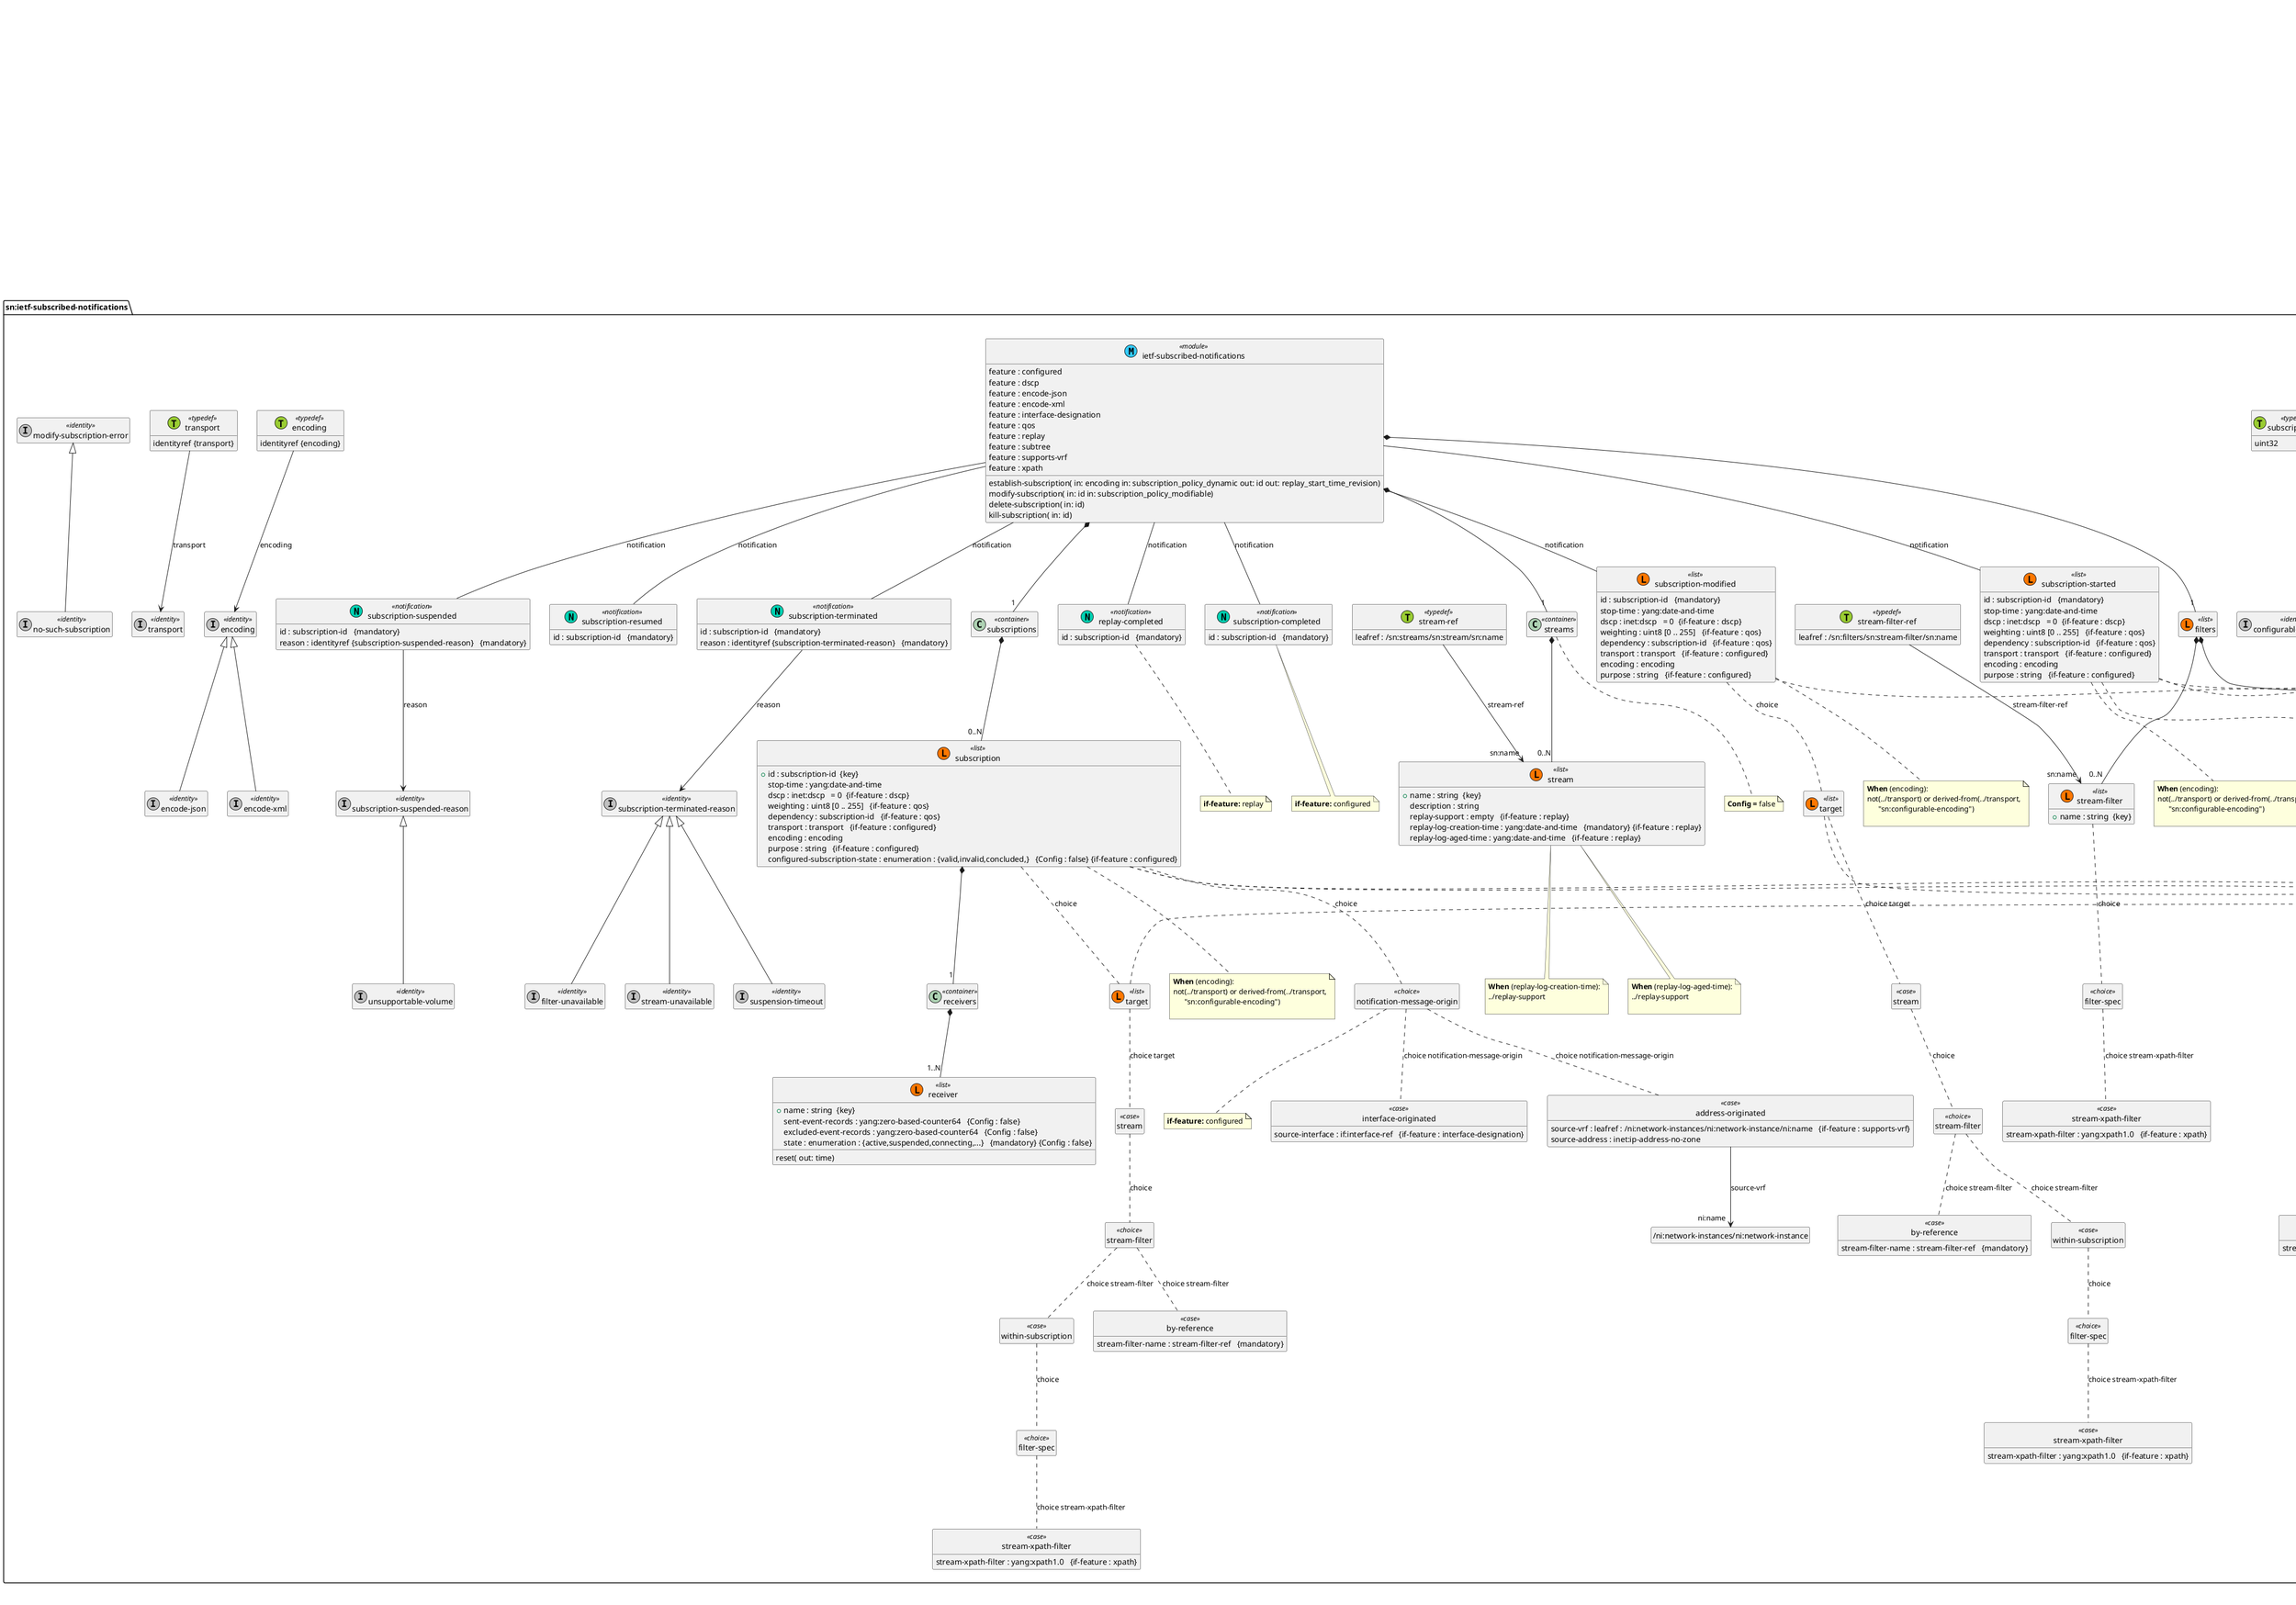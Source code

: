 'Download plantuml from http://plantuml.sourceforge.net/ 
'Generate png with java -jar plantuml.jar <file> 
'Output in img/<module>.png 
'If Java spits out memory error increase heap size with java -Xmx1024m  -jar plantuml.jar <file> 
@startuml img/%filename() generated with PlantUML Release %version().png 
hide empty fields 
hide empty methods 
hide <<case>> circle
hide <<augment>> circle
hide <<choice>> circle
hide <<leafref>> stereotype
hide <<leafref>> circle
page 1x1 
Title %filename() generated with PlantUML Release %version() 

package "inet:ietf-inet-types" as inet_ietf_inet_types { 
} 

package "if:ietf-interfaces" as if_ietf_interfaces { 
} 

package "nacm:ietf-netconf-acm" as nacm_ietf_netconf_acm { 
} 

package "ni:ietf-network-instance" as ni_ietf_network_instance { 
} 

package "rc:ietf-restconf" as rc_ietf_restconf { 
} 

package "yang:ietf-yang-types" as yang_ietf_yang_types { 
} 

package "sn:ietf-subscribed-notifications" as sn_ietf_subscribed_notifications { 
} 
note top of sn_ietf_subscribed_notifications : <b>Namespace: </b> urn:ietf:params:xml:ns:yang:ietf-subscribed-notifications \n<b>Prefix: </b> sn \n<b>Organization : </b>\nIETF NETCONF (Network Configuration) Working Group \n<b>Contact : </b>\nWG Web:  <https:/datatracker.ietf.org/wg/netconf/> \nWG List: <mailto:netconf@ietf.org> \n \nAuthor:  Alexander Clemm \n         <mailto:ludwig@clemm.org> \n \nAuthor:  Eric Voit \n         <mailto:evoit@cisco.com> \n \nAuthor:  Alberto Gonzalez Prieto \n         <mailto:alberto.gonzalez@microsoft.com> \n \nAuthor:  Einar Nilsen-Nygaard \n         <mailto:einarnn@cisco.com> \n \nAuthor:  Ambika Prasad Tripathy \n         <mailto:ambtripa@cisco.com> \n<b>Revision : </b> 2019-09-09 \n

package "sn:ietf-subscribed-notifications" as sn_ietf_subscribed_notifications { 
class "ietf-subscribed-notifications" as ietf_subscribed_notifications << (M, #33CCFF) module>> 
ietf_subscribed_notifications : feature : configured 
ietf_subscribed_notifications : feature : dscp 
ietf_subscribed_notifications : feature : encode-json 
ietf_subscribed_notifications : feature : encode-xml 
ietf_subscribed_notifications : feature : interface-designation 
ietf_subscribed_notifications : feature : qos 
ietf_subscribed_notifications : feature : replay 
ietf_subscribed_notifications : feature : subtree 
ietf_subscribed_notifications : feature : supports-vrf 
ietf_subscribed_notifications : feature : xpath 
class "encoding" as sn_encoding_typedef << (T, YellowGreen) typedef>>
sn_encoding_typedef : identityref {encoding}
class "stream-filter-ref" as sn_stream_filter_ref_typedef << (T, YellowGreen) typedef>>
sn_stream_filter_ref_typedef : leafref : /sn:filters/sn:stream-filter/sn:name
class "stream-ref" as sn_stream_ref_typedef << (T, YellowGreen) typedef>>
sn_stream_ref_typedef : leafref : /sn:streams/sn:stream/sn:name
class "subscription-id" as sn_subscription_id_typedef << (T, YellowGreen) typedef>>
sn_subscription_id_typedef : uint32
class "transport" as sn_transport_typedef << (T, YellowGreen) typedef>>
sn_transport_typedef : identityref {transport}
ietf_subscribed_notifications : establish-subscription( in: encoding in: subscription_policy_dynamic out: id out: replay_start_time_revision)
ietf_subscribed_notifications : modify-subscription( in: id in: subscription_policy_modifiable)
ietf_subscribed_notifications : delete-subscription( in: id)
ietf_subscribed_notifications : kill-subscription( in: id)
class "replay-completed" as ietf_subscribed_notifications_I_replay_completed << (N,#00D1B2) notification>> 
ietf_subscribed_notifications -- ietf_subscribed_notifications_I_replay_completed : notification 
note bottom of ietf_subscribed_notifications_I_replay_completed
<b>if-feature: </b>replay
end note 
ietf_subscribed_notifications_I_replay_completed : id : subscription-id   {mandatory}
class "subscription-completed" as ietf_subscribed_notifications_I_subscription_completed << (N,#00D1B2) notification>> 
ietf_subscribed_notifications -- ietf_subscribed_notifications_I_subscription_completed : notification 
note bottom of ietf_subscribed_notifications_I_subscription_completed
<b>if-feature: </b>configured
end note 
ietf_subscribed_notifications_I_subscription_completed : id : subscription-id   {mandatory}
class "subscription-modified" as ietf_subscribed_notifications_I_subscription_modified << (N,#00D1B2) notification>> 
ietf_subscribed_notifications -- ietf_subscribed_notifications_I_subscription_modified : notification 
ietf_subscribed_notifications_I_subscription_modified : id : subscription-id   {mandatory}
class "target" as ietf_subscribed_notifications_I_subscription_modified_I_target <<choice>> 
ietf_subscribed_notifications_I_subscription_modified .. ietf_subscribed_notifications_I_subscription_modified_I_target : choice 
class "stream" as ietf_subscribed_notifications_I_subscription_modified_I_target_I_stream_case <<case>>
ietf_subscribed_notifications_I_subscription_modified_I_target .. ietf_subscribed_notifications_I_subscription_modified_I_target_I_stream_case  : choice target
class "stream-filter" as ietf_subscribed_notifications_I_subscription_modified_I_target_I_stream_I_stream_filter <<choice>> 
ietf_subscribed_notifications_I_subscription_modified_I_target_I_stream_case .. ietf_subscribed_notifications_I_subscription_modified_I_target_I_stream_I_stream_filter : choice 
class "by-reference" as ietf_subscribed_notifications_I_subscription_modified_I_target_I_stream_I_stream_filter_I_by_reference_case <<case>>
ietf_subscribed_notifications_I_subscription_modified_I_target_I_stream_I_stream_filter .. ietf_subscribed_notifications_I_subscription_modified_I_target_I_stream_I_stream_filter_I_by_reference_case  : choice stream-filter
ietf_subscribed_notifications_I_subscription_modified_I_target_I_stream_I_stream_filter_I_by_reference_case : stream-filter-name : stream-filter-ref   {mandatory}
class "within-subscription" as ietf_subscribed_notifications_I_subscription_modified_I_target_I_stream_I_stream_filter_I_within_subscription_case <<case>>
ietf_subscribed_notifications_I_subscription_modified_I_target_I_stream_I_stream_filter .. ietf_subscribed_notifications_I_subscription_modified_I_target_I_stream_I_stream_filter_I_within_subscription_case  : choice stream-filter
class "filter-spec" as ietf_subscribed_notifications_I_subscription_modified_I_target_I_stream_I_stream_filter_I_within_subscription_I_filter_spec <<choice>> 
ietf_subscribed_notifications_I_subscription_modified_I_target_I_stream_I_stream_filter_I_within_subscription_case .. ietf_subscribed_notifications_I_subscription_modified_I_target_I_stream_I_stream_filter_I_within_subscription_I_filter_spec : choice 
class "stream-xpath-filter" as ietf_subscribed_notifications_I_subscription_modified_I_target_I_stream_I_stream_filter_I_within_subscription_I_filter_spec_I_stream_xpath_filter_case <<case>> 
ietf_subscribed_notifications_I_subscription_modified_I_target_I_stream_I_stream_filter_I_within_subscription_I_filter_spec .. ietf_subscribed_notifications_I_subscription_modified_I_target_I_stream_I_stream_filter_I_within_subscription_I_filter_spec_I_stream_xpath_filter_case : choice stream-xpath-filter
ietf_subscribed_notifications_I_subscription_modified_I_target_I_stream_I_stream_filter_I_within_subscription_I_filter_spec_I_stream_xpath_filter_case : stream-xpath-filter : yang:xpath1.0   {if-feature : xpath}
ietf_subscribed_notifications_I_subscription_modified : stop-time : yang:date-and-time  
ietf_subscribed_notifications_I_subscription_modified : dscp : inet:dscp   = 0  {if-feature : dscp}
ietf_subscribed_notifications_I_subscription_modified : weighting : uint8 [0 .. 255]   {if-feature : qos}
ietf_subscribed_notifications_I_subscription_modified : dependency : subscription-id   {if-feature : qos}
ietf_subscribed_notifications_I_subscription_modified : transport : transport   {if-feature : configured}
ietf_subscribed_notifications_I_subscription_modified : encoding : encoding  
note bottom of ietf_subscribed_notifications_I_subscription_modified
<b>When</b> (encoding):
not(../transport) or derived-from(../transport,
      "sn:configurable-encoding")

end note 
ietf_subscribed_notifications_I_subscription_modified : purpose : string   {if-feature : configured}
class "subscription-resumed" as ietf_subscribed_notifications_I_subscription_resumed << (N,#00D1B2) notification>> 
ietf_subscribed_notifications -- ietf_subscribed_notifications_I_subscription_resumed : notification 
ietf_subscribed_notifications_I_subscription_resumed : id : subscription-id   {mandatory}
class "subscription-started" as ietf_subscribed_notifications_I_subscription_started << (N,#00D1B2) notification>> 
ietf_subscribed_notifications -- ietf_subscribed_notifications_I_subscription_started : notification 
note bottom of ietf_subscribed_notifications_I_subscription_started
<b>if-feature: </b>configured
end note 
ietf_subscribed_notifications_I_subscription_started : id : subscription-id   {mandatory}
class "target" as ietf_subscribed_notifications_I_subscription_started_I_target <<choice>> 
ietf_subscribed_notifications_I_subscription_started .. ietf_subscribed_notifications_I_subscription_started_I_target : choice 
class "stream" as ietf_subscribed_notifications_I_subscription_started_I_target_I_stream_case <<case>>
ietf_subscribed_notifications_I_subscription_started_I_target .. ietf_subscribed_notifications_I_subscription_started_I_target_I_stream_case  : choice target
class "stream-filter" as ietf_subscribed_notifications_I_subscription_started_I_target_I_stream_I_stream_filter <<choice>> 
ietf_subscribed_notifications_I_subscription_started_I_target_I_stream_case .. ietf_subscribed_notifications_I_subscription_started_I_target_I_stream_I_stream_filter : choice 
class "by-reference" as ietf_subscribed_notifications_I_subscription_started_I_target_I_stream_I_stream_filter_I_by_reference_case <<case>>
ietf_subscribed_notifications_I_subscription_started_I_target_I_stream_I_stream_filter .. ietf_subscribed_notifications_I_subscription_started_I_target_I_stream_I_stream_filter_I_by_reference_case  : choice stream-filter
ietf_subscribed_notifications_I_subscription_started_I_target_I_stream_I_stream_filter_I_by_reference_case : stream-filter-name : stream-filter-ref   {mandatory}
class "within-subscription" as ietf_subscribed_notifications_I_subscription_started_I_target_I_stream_I_stream_filter_I_within_subscription_case <<case>>
ietf_subscribed_notifications_I_subscription_started_I_target_I_stream_I_stream_filter .. ietf_subscribed_notifications_I_subscription_started_I_target_I_stream_I_stream_filter_I_within_subscription_case  : choice stream-filter
class "filter-spec" as ietf_subscribed_notifications_I_subscription_started_I_target_I_stream_I_stream_filter_I_within_subscription_I_filter_spec <<choice>> 
ietf_subscribed_notifications_I_subscription_started_I_target_I_stream_I_stream_filter_I_within_subscription_case .. ietf_subscribed_notifications_I_subscription_started_I_target_I_stream_I_stream_filter_I_within_subscription_I_filter_spec : choice 
class "stream-xpath-filter" as ietf_subscribed_notifications_I_subscription_started_I_target_I_stream_I_stream_filter_I_within_subscription_I_filter_spec_I_stream_xpath_filter_case <<case>> 
ietf_subscribed_notifications_I_subscription_started_I_target_I_stream_I_stream_filter_I_within_subscription_I_filter_spec .. ietf_subscribed_notifications_I_subscription_started_I_target_I_stream_I_stream_filter_I_within_subscription_I_filter_spec_I_stream_xpath_filter_case : choice stream-xpath-filter
ietf_subscribed_notifications_I_subscription_started_I_target_I_stream_I_stream_filter_I_within_subscription_I_filter_spec_I_stream_xpath_filter_case : stream-xpath-filter : yang:xpath1.0   {if-feature : xpath}
ietf_subscribed_notifications_I_subscription_started : stop-time : yang:date-and-time  
ietf_subscribed_notifications_I_subscription_started : dscp : inet:dscp   = 0  {if-feature : dscp}
ietf_subscribed_notifications_I_subscription_started : weighting : uint8 [0 .. 255]   {if-feature : qos}
ietf_subscribed_notifications_I_subscription_started : dependency : subscription-id   {if-feature : qos}
ietf_subscribed_notifications_I_subscription_started : transport : transport   {if-feature : configured}
ietf_subscribed_notifications_I_subscription_started : encoding : encoding  
note bottom of ietf_subscribed_notifications_I_subscription_started
<b>When</b> (encoding):
not(../transport) or derived-from(../transport,
      "sn:configurable-encoding")

end note 
ietf_subscribed_notifications_I_subscription_started : purpose : string   {if-feature : configured}
class "subscription-suspended" as ietf_subscribed_notifications_I_subscription_suspended << (N,#00D1B2) notification>> 
ietf_subscribed_notifications -- ietf_subscribed_notifications_I_subscription_suspended : notification 
ietf_subscribed_notifications_I_subscription_suspended : id : subscription-id   {mandatory}
ietf_subscribed_notifications_I_subscription_suspended : reason : identityref {subscription-suspended-reason}   {mandatory}
class "subscription-terminated" as ietf_subscribed_notifications_I_subscription_terminated << (N,#00D1B2) notification>> 
ietf_subscribed_notifications -- ietf_subscribed_notifications_I_subscription_terminated : notification 
ietf_subscribed_notifications_I_subscription_terminated : id : subscription-id   {mandatory}
ietf_subscribed_notifications_I_subscription_terminated : reason : identityref {subscription-terminated-reason}   {mandatory}
class "streams" as  ietf_subscribed_notifications_I_streams <<container>> 
ietf_subscribed_notifications *-- "1" ietf_subscribed_notifications_I_streams 
note bottom of ietf_subscribed_notifications_I_streams
<b>Config = </b>false
end note 
class "stream" as ietf_subscribed_notifications_I_streams_I_stream << (L, #FF7700) list>> 
ietf_subscribed_notifications_I_streams *-- "0..N" ietf_subscribed_notifications_I_streams_I_stream 
ietf_subscribed_notifications_I_streams_I_stream : +name : string  {key} 
ietf_subscribed_notifications_I_streams_I_stream : description : string  
ietf_subscribed_notifications_I_streams_I_stream : replay-support : empty   {if-feature : replay}
ietf_subscribed_notifications_I_streams_I_stream : replay-log-creation-time : yang:date-and-time   {mandatory} {if-feature : replay}
note bottom of ietf_subscribed_notifications_I_streams_I_stream
<b>When</b> (replay-log-creation-time):
../replay-support

end note 
ietf_subscribed_notifications_I_streams_I_stream : replay-log-aged-time : yang:date-and-time   {if-feature : replay}
note bottom of ietf_subscribed_notifications_I_streams_I_stream
<b>When</b> (replay-log-aged-time):
../replay-support

end note 
class "filters" as  ietf_subscribed_notifications_I_filters <<container>> 
ietf_subscribed_notifications *-- "1" ietf_subscribed_notifications_I_filters 
class "stream-filter" as ietf_subscribed_notifications_I_filters_I_stream_filter << (L, #FF7700) list>> 
ietf_subscribed_notifications_I_filters *-- "0..N" ietf_subscribed_notifications_I_filters_I_stream_filter 
ietf_subscribed_notifications_I_filters_I_stream_filter : +name : string  {key} 
class "filter-spec" as ietf_subscribed_notifications_I_filters_I_stream_filter_I_filter_spec <<choice>> 
ietf_subscribed_notifications_I_filters_I_stream_filter .. ietf_subscribed_notifications_I_filters_I_stream_filter_I_filter_spec : choice 
class "stream-xpath-filter" as ietf_subscribed_notifications_I_filters_I_stream_filter_I_filter_spec_I_stream_xpath_filter_case <<case>> 
ietf_subscribed_notifications_I_filters_I_stream_filter_I_filter_spec .. ietf_subscribed_notifications_I_filters_I_stream_filter_I_filter_spec_I_stream_xpath_filter_case : choice stream-xpath-filter
ietf_subscribed_notifications_I_filters_I_stream_filter_I_filter_spec_I_stream_xpath_filter_case : stream-xpath-filter : yang:xpath1.0   {if-feature : xpath}
class "subscriptions" as  ietf_subscribed_notifications_I_subscriptions <<container>> 
ietf_subscribed_notifications *-- "1" ietf_subscribed_notifications_I_subscriptions 
class "subscription" as ietf_subscribed_notifications_I_subscriptions_I_subscription << (L, #FF7700) list>> 
ietf_subscribed_notifications_I_subscriptions *-- "0..N" ietf_subscribed_notifications_I_subscriptions_I_subscription 
ietf_subscribed_notifications_I_subscriptions_I_subscription : +id : subscription-id  {key} 
class "target" as ietf_subscribed_notifications_I_subscriptions_I_subscription_I_target <<choice>> 
ietf_subscribed_notifications_I_subscriptions_I_subscription .. ietf_subscribed_notifications_I_subscriptions_I_subscription_I_target : choice 
class "stream" as ietf_subscribed_notifications_I_subscriptions_I_subscription_I_target_I_stream_case <<case>>
ietf_subscribed_notifications_I_subscriptions_I_subscription_I_target .. ietf_subscribed_notifications_I_subscriptions_I_subscription_I_target_I_stream_case  : choice target
class "stream-filter" as ietf_subscribed_notifications_I_subscriptions_I_subscription_I_target_I_stream_I_stream_filter <<choice>> 
ietf_subscribed_notifications_I_subscriptions_I_subscription_I_target_I_stream_case .. ietf_subscribed_notifications_I_subscriptions_I_subscription_I_target_I_stream_I_stream_filter : choice 
class "by-reference" as ietf_subscribed_notifications_I_subscriptions_I_subscription_I_target_I_stream_I_stream_filter_I_by_reference_case <<case>>
ietf_subscribed_notifications_I_subscriptions_I_subscription_I_target_I_stream_I_stream_filter .. ietf_subscribed_notifications_I_subscriptions_I_subscription_I_target_I_stream_I_stream_filter_I_by_reference_case  : choice stream-filter
ietf_subscribed_notifications_I_subscriptions_I_subscription_I_target_I_stream_I_stream_filter_I_by_reference_case : stream-filter-name : stream-filter-ref   {mandatory}
class "within-subscription" as ietf_subscribed_notifications_I_subscriptions_I_subscription_I_target_I_stream_I_stream_filter_I_within_subscription_case <<case>>
ietf_subscribed_notifications_I_subscriptions_I_subscription_I_target_I_stream_I_stream_filter .. ietf_subscribed_notifications_I_subscriptions_I_subscription_I_target_I_stream_I_stream_filter_I_within_subscription_case  : choice stream-filter
class "filter-spec" as ietf_subscribed_notifications_I_subscriptions_I_subscription_I_target_I_stream_I_stream_filter_I_within_subscription_I_filter_spec <<choice>> 
ietf_subscribed_notifications_I_subscriptions_I_subscription_I_target_I_stream_I_stream_filter_I_within_subscription_case .. ietf_subscribed_notifications_I_subscriptions_I_subscription_I_target_I_stream_I_stream_filter_I_within_subscription_I_filter_spec : choice 
class "stream-xpath-filter" as ietf_subscribed_notifications_I_subscriptions_I_subscription_I_target_I_stream_I_stream_filter_I_within_subscription_I_filter_spec_I_stream_xpath_filter_case <<case>> 
ietf_subscribed_notifications_I_subscriptions_I_subscription_I_target_I_stream_I_stream_filter_I_within_subscription_I_filter_spec .. ietf_subscribed_notifications_I_subscriptions_I_subscription_I_target_I_stream_I_stream_filter_I_within_subscription_I_filter_spec_I_stream_xpath_filter_case : choice stream-xpath-filter
ietf_subscribed_notifications_I_subscriptions_I_subscription_I_target_I_stream_I_stream_filter_I_within_subscription_I_filter_spec_I_stream_xpath_filter_case : stream-xpath-filter : yang:xpath1.0   {if-feature : xpath}
ietf_subscribed_notifications_I_subscriptions_I_subscription : stop-time : yang:date-and-time  
ietf_subscribed_notifications_I_subscriptions_I_subscription : dscp : inet:dscp   = 0  {if-feature : dscp}
ietf_subscribed_notifications_I_subscriptions_I_subscription : weighting : uint8 [0 .. 255]   {if-feature : qos}
ietf_subscribed_notifications_I_subscriptions_I_subscription : dependency : subscription-id   {if-feature : qos}
ietf_subscribed_notifications_I_subscriptions_I_subscription : transport : transport   {if-feature : configured}
ietf_subscribed_notifications_I_subscriptions_I_subscription : encoding : encoding  
note bottom of ietf_subscribed_notifications_I_subscriptions_I_subscription
<b>When</b> (encoding):
not(../transport) or derived-from(../transport,
      "sn:configurable-encoding")

end note 
ietf_subscribed_notifications_I_subscriptions_I_subscription : purpose : string   {if-feature : configured}
class "notification-message-origin" as ietf_subscribed_notifications_I_subscriptions_I_subscription_I_notification_message_origin <<choice>> 
ietf_subscribed_notifications_I_subscriptions_I_subscription .. ietf_subscribed_notifications_I_subscriptions_I_subscription_I_notification_message_origin : choice 
note bottom of ietf_subscribed_notifications_I_subscriptions_I_subscription_I_notification_message_origin
<b>if-feature: </b>configured
end note 
class "interface-originated" as ietf_subscribed_notifications_I_subscriptions_I_subscription_I_notification_message_origin_I_interface_originated_case <<case>>
ietf_subscribed_notifications_I_subscriptions_I_subscription_I_notification_message_origin .. ietf_subscribed_notifications_I_subscriptions_I_subscription_I_notification_message_origin_I_interface_originated_case  : choice notification-message-origin
ietf_subscribed_notifications_I_subscriptions_I_subscription_I_notification_message_origin_I_interface_originated_case : source-interface : if:interface-ref   {if-feature : interface-designation}
class "address-originated" as ietf_subscribed_notifications_I_subscriptions_I_subscription_I_notification_message_origin_I_address_originated_case <<case>>
ietf_subscribed_notifications_I_subscriptions_I_subscription_I_notification_message_origin .. ietf_subscribed_notifications_I_subscriptions_I_subscription_I_notification_message_origin_I_address_originated_case  : choice notification-message-origin
ietf_subscribed_notifications_I_subscriptions_I_subscription_I_notification_message_origin_I_address_originated_case : source-vrf : leafref : /ni:network-instances/ni:network-instance/ni:name   {if-feature : supports-vrf}
ietf_subscribed_notifications_I_subscriptions_I_subscription_I_notification_message_origin_I_address_originated_case : source-address : inet:ip-address-no-zone  
ietf_subscribed_notifications_I_subscriptions_I_subscription : configured-subscription-state : enumeration : {valid,invalid,concluded,}   {Config : false} {if-feature : configured}
class "receivers" as  ietf_subscribed_notifications_I_subscriptions_I_subscription_I_receivers <<container>> 
ietf_subscribed_notifications_I_subscriptions_I_subscription *-- "1" ietf_subscribed_notifications_I_subscriptions_I_subscription_I_receivers 
class "receiver" as ietf_subscribed_notifications_I_subscriptions_I_subscription_I_receivers_I_receiver << (L, #FF7700) list>> 
ietf_subscribed_notifications_I_subscriptions_I_subscription_I_receivers *-- "1..N" ietf_subscribed_notifications_I_subscriptions_I_subscription_I_receivers_I_receiver 
ietf_subscribed_notifications_I_subscriptions_I_subscription_I_receivers_I_receiver : +name : string  {key} 
ietf_subscribed_notifications_I_subscriptions_I_subscription_I_receivers_I_receiver : sent-event-records : yang:zero-based-counter64   {Config : false}
ietf_subscribed_notifications_I_subscriptions_I_subscription_I_receivers_I_receiver : excluded-event-records : yang:zero-based-counter64   {Config : false}
ietf_subscribed_notifications_I_subscriptions_I_subscription_I_receivers_I_receiver : state : enumeration : {active,suspended,connecting,...}   {mandatory} {Config : false}
ietf_subscribed_notifications_I_subscriptions_I_subscription_I_receivers_I_receiver : reset( out: time)
class "delete-subscription-error" as sn_delete_subscription_error_identity << (I,Silver) identity>> 
class "establish-subscription-error" as sn_establish_subscription_error_identity << (I,Silver) identity>> 
class "modify-subscription-error" as sn_modify_subscription_error_identity << (I,Silver) identity>> 
class "subscription-suspended-reason" as sn_subscription_suspended_reason_identity << (I,Silver) identity>> 
class "subscription-terminated-reason" as sn_subscription_terminated_reason_identity << (I,Silver) identity>> 
class "dscp-unavailable" as sn_dscp_unavailable_identity << (I,Silver) identity>> 
sn_establish_subscription_error_identity <|-- sn_dscp_unavailable_identity 
class "encoding-unsupported" as sn_encoding_unsupported_identity << (I,Silver) identity>> 
sn_establish_subscription_error_identity <|-- sn_encoding_unsupported_identity 
class "filter-unavailable" as sn_filter_unavailable_identity << (I,Silver) identity>> 
sn_subscription_terminated_reason_identity <|-- sn_filter_unavailable_identity 
class "filter-unsupported" as sn_filter_unsupported_identity << (I,Silver) identity>> 
sn_establish_subscription_error_identity <|-- sn_filter_unsupported_identity 
class "insufficient-resources" as sn_insufficient_resources_identity << (I,Silver) identity>> 
sn_establish_subscription_error_identity <|-- sn_insufficient_resources_identity 
class "no-such-subscription" as sn_no_such_subscription_identity << (I,Silver) identity>> 
sn_modify_subscription_error_identity <|-- sn_no_such_subscription_identity 
class "replay-unsupported" as sn_replay_unsupported_identity << (I,Silver) identity>> 
sn_establish_subscription_error_identity <|-- sn_replay_unsupported_identity 
class "stream-unavailable" as sn_stream_unavailable_identity << (I,Silver) identity>> 
sn_subscription_terminated_reason_identity <|-- sn_stream_unavailable_identity 
class "suspension-timeout" as sn_suspension_timeout_identity << (I,Silver) identity>> 
sn_subscription_terminated_reason_identity <|-- sn_suspension_timeout_identity 
class "unsupportable-volume" as sn_unsupportable_volume_identity << (I,Silver) identity>> 
sn_subscription_suspended_reason_identity <|-- sn_unsupportable_volume_identity 
class "configurable-encoding" as sn_configurable_encoding_identity << (I,Silver) identity>> 
class "encoding" as sn_encoding_identity << (I,Silver) identity>> 
class "encode-xml" as sn_encode_xml_identity << (I,Silver) identity>> 
sn_encoding_identity <|-- sn_encode_xml_identity 
class "encode-json" as sn_encode_json_identity << (I,Silver) identity>> 
sn_encoding_identity <|-- sn_encode_json_identity 
class "transport" as sn_transport_identity << (I,Silver) identity>> 
sn_encoding_typedef-->sn_encoding_identity : encoding
sn_transport_typedef-->sn_transport_identity : transport
ietf_subscribed_notifications_I_subscription_suspended-->sn_subscription_suspended_reason_identity : reason
ietf_subscribed_notifications_I_subscription_terminated-->sn_subscription_terminated_reason_identity : reason
class "/ni:network-instances/ni:network-instance" as ietf_network_instance_I_network_instances_I_network_instance_leafref <<leafref>> 
} 

inet_ietf_inet_types +-- sn_ietf_subscribed_notifications
if_ietf_interfaces +-- sn_ietf_subscribed_notifications
nacm_ietf_netconf_acm +-- sn_ietf_subscribed_notifications
ni_ietf_network_instance +-- sn_ietf_subscribed_notifications
rc_ietf_restconf +-- sn_ietf_subscribed_notifications
yang_ietf_yang_types +-- sn_ietf_subscribed_notifications

package "yang:ietf-yang-types" as yang_ietf_yang_types { 
} 

package "sn:ietf-subscribed-notifications" as sn_ietf_subscribed_notifications { 
} 

package "ds:ietf-datastores" as ds_ietf_datastores { 
} 

package "rc:ietf-restconf" as rc_ietf_restconf { 
} 

package "ypatch:ietf-yang-patch" as ypatch_ietf_yang_patch { 
} 

package "yp:ietf-yang-push" as yp_ietf_yang_push { 
} 
note top of yp_ietf_yang_push : <b>Namespace: </b> urn:ietf:params:xml:ns:yang:ietf-yang-push \n<b>Prefix: </b> yp \n<b>Organization : </b>\nIETF NETCONF (Network Configuration) Working Group \n<b>Contact : </b>\nWG Web:  <https:/datatracker.ietf.org/wg/netconf/> \nWG List: <mailto:netconf@ietf.org> \n \nAuthor:  Alexander Clemm \n         <mailto:ludwig@clemm.org> \n \nAuthor:  Eric Voit \n         <mailto:evoit@cisco.com> \n<b>Revision : </b> 2019-09-09 \n

package "yp:ietf-yang-push" as yp_ietf_yang_push { 
class "ietf-yang-push" as ietf_yang_push << (M, #33CCFF) module>> 
ietf_yang_push : feature : on-change 
enum "change-type" as yp_change_type_typedef <<enumeration>> {
create
delete
insert
MORE
}
class "selection-filter-ref" as yp_selection_filter_ref_typedef << (T, YellowGreen) typedef>>
yp_selection_filter_ref_typedef : leafref : /sn:filters/yp:selection-filter/yp:filter-id
class "centiseconds" as yp_centiseconds_typedef << (T, YellowGreen) typedef>>
yp_centiseconds_typedef : uint32
ietf_yang_push : resync-subscription( in: id)
} 

package "sn:ietf-subscribed-notifications" as sn_ietf_subscribed_notifications { 
class "input" as ietf_subscribed_notifications_I_establish_subscription_I_input << (L, #FF7700) list>> 
} 

package "yp:ietf-yang-push" as yp_ietf_yang_push { 
} 

package "sn:ietf-subscribed-notifications" as sn_ietf_subscribed_notifications { 
class "input" as ietf_subscribed_notifications_I_establish_subscription_I_input << (L, #FF7700) list>> 
} 

package "yp:ietf-yang-push" as yp_ietf_yang_push { 
class "update-trigger" as ietf_subscribed_notifications_I_establish_subscription_I_input_I_update_trigger <<choice>> 
ietf_subscribed_notifications_I_establish_subscription_I_input .. ietf_subscribed_notifications_I_establish_subscription_I_input_I_update_trigger : choice 
class "periodic" as ietf_subscribed_notifications_I_establish_subscription_I_input_I_update_trigger_I_periodic_case <<case>>
ietf_subscribed_notifications_I_establish_subscription_I_input_I_update_trigger .. ietf_subscribed_notifications_I_establish_subscription_I_input_I_update_trigger_I_periodic_case  : choice update-trigger
class "periodic" as  ietf_subscribed_notifications_I_establish_subscription_I_input_I_update_trigger_I_periodic_I_periodic <<container>> 
ietf_subscribed_notifications_I_establish_subscription_I_input_I_update_trigger_I_periodic_case *-- "0..1" ietf_subscribed_notifications_I_establish_subscription_I_input_I_update_trigger_I_periodic_I_periodic 
note bottom of ietf_subscribed_notifications_I_establish_subscription_I_input_I_update_trigger_I_periodic_I_periodic
<b>Presence: </b>indicates a periodic subscription
end note 
ietf_subscribed_notifications_I_establish_subscription_I_input_I_update_trigger_I_periodic_I_periodic : period : centiseconds   {mandatory}
ietf_subscribed_notifications_I_establish_subscription_I_input_I_update_trigger_I_periodic_I_periodic : anchor-time : yang:date-and-time  
class "on-change" as ietf_subscribed_notifications_I_establish_subscription_I_input_I_update_trigger_I_on_change_case <<case>>
ietf_subscribed_notifications_I_establish_subscription_I_input_I_update_trigger .. ietf_subscribed_notifications_I_establish_subscription_I_input_I_update_trigger_I_on_change_case  : choice update-trigger
note bottom of ietf_subscribed_notifications_I_establish_subscription_I_input_I_update_trigger_I_on_change_case
<b>if-feature: </b>on-change
end note 
class "on-change" as  ietf_subscribed_notifications_I_establish_subscription_I_input_I_update_trigger_I_on_change_I_on_change <<container>> 
ietf_subscribed_notifications_I_establish_subscription_I_input_I_update_trigger_I_on_change_case *-- "0..1" ietf_subscribed_notifications_I_establish_subscription_I_input_I_update_trigger_I_on_change_I_on_change 
note bottom of ietf_subscribed_notifications_I_establish_subscription_I_input_I_update_trigger_I_on_change_I_on_change
<b>Presence: </b>indicates an on-change subscription
end note 
ietf_subscribed_notifications_I_establish_subscription_I_input_I_update_trigger_I_on_change_I_on_change : dampening-period : centiseconds   = 0 
} 

package "sn:ietf-subscribed-notifications" as sn_ietf_subscribed_notifications { 
class "target" as ietf_subscribed_notifications_I_establish_subscription_I_input_I_target << (L, #FF7700) list>> 
} 

package "yp:ietf-yang-push" as yp_ietf_yang_push { 
} 

package "sn:ietf-subscribed-notifications" as sn_ietf_subscribed_notifications { 
class "target" as ietf_subscribed_notifications_I_establish_subscription_I_input_I_target << (L, #FF7700) list>> 
} 

package "yp:ietf-yang-push" as yp_ietf_yang_push { 
class "datastore" as ietf_subscribed_notifications_I_establish_subscription_I_input_I_target_I_datastore_case <<case>>
ietf_subscribed_notifications_I_establish_subscription_I_input_I_target .. ietf_subscribed_notifications_I_establish_subscription_I_input_I_target_I_datastore_case  : choice target
ietf_subscribed_notifications_I_establish_subscription_I_input_I_target_I_datastore_case : datastore : identityref {ds:datastore}   {mandatory}
class "selection-filter" as ietf_subscribed_notifications_I_establish_subscription_I_input_I_target_I_datastore_I_selection_filter <<choice>> 
ietf_subscribed_notifications_I_establish_subscription_I_input_I_target_I_datastore_case .. ietf_subscribed_notifications_I_establish_subscription_I_input_I_target_I_datastore_I_selection_filter : choice 
class "by-reference" as ietf_subscribed_notifications_I_establish_subscription_I_input_I_target_I_datastore_I_selection_filter_I_by_reference_case <<case>>
ietf_subscribed_notifications_I_establish_subscription_I_input_I_target_I_datastore_I_selection_filter .. ietf_subscribed_notifications_I_establish_subscription_I_input_I_target_I_datastore_I_selection_filter_I_by_reference_case  : choice selection-filter
ietf_subscribed_notifications_I_establish_subscription_I_input_I_target_I_datastore_I_selection_filter_I_by_reference_case : selection-filter-ref : selection-filter-ref   {mandatory}
class "within-subscription" as ietf_subscribed_notifications_I_establish_subscription_I_input_I_target_I_datastore_I_selection_filter_I_within_subscription_case <<case>>
ietf_subscribed_notifications_I_establish_subscription_I_input_I_target_I_datastore_I_selection_filter .. ietf_subscribed_notifications_I_establish_subscription_I_input_I_target_I_datastore_I_selection_filter_I_within_subscription_case  : choice selection-filter
class "filter-spec" as ietf_subscribed_notifications_I_establish_subscription_I_input_I_target_I_datastore_I_selection_filter_I_within_subscription_I_filter_spec <<choice>> 
ietf_subscribed_notifications_I_establish_subscription_I_input_I_target_I_datastore_I_selection_filter_I_within_subscription_case .. ietf_subscribed_notifications_I_establish_subscription_I_input_I_target_I_datastore_I_selection_filter_I_within_subscription_I_filter_spec : choice 
class "datastore-xpath-filter" as ietf_subscribed_notifications_I_establish_subscription_I_input_I_target_I_datastore_I_selection_filter_I_within_subscription_I_filter_spec_I_datastore_xpath_filter_case <<case>> 
ietf_subscribed_notifications_I_establish_subscription_I_input_I_target_I_datastore_I_selection_filter_I_within_subscription_I_filter_spec .. ietf_subscribed_notifications_I_establish_subscription_I_input_I_target_I_datastore_I_selection_filter_I_within_subscription_I_filter_spec_I_datastore_xpath_filter_case : choice datastore-xpath-filter
ietf_subscribed_notifications_I_establish_subscription_I_input_I_target_I_datastore_I_selection_filter_I_within_subscription_I_filter_spec_I_datastore_xpath_filter_case : datastore-xpath-filter : yang:xpath1.0   {if-feature : sn:xpath}
} 

package "sn:ietf-subscribed-notifications" as sn_ietf_subscribed_notifications { 
class "input" as ietf_subscribed_notifications_I_modify_subscription_I_input << (L, #FF7700) list>> 
} 

package "yp:ietf-yang-push" as yp_ietf_yang_push { 
} 

package "sn:ietf-subscribed-notifications" as sn_ietf_subscribed_notifications { 
class "input" as ietf_subscribed_notifications_I_modify_subscription_I_input << (L, #FF7700) list>> 
} 

package "yp:ietf-yang-push" as yp_ietf_yang_push { 
class "update-trigger" as ietf_subscribed_notifications_I_modify_subscription_I_input_I_update_trigger <<choice>> 
ietf_subscribed_notifications_I_modify_subscription_I_input .. ietf_subscribed_notifications_I_modify_subscription_I_input_I_update_trigger : choice 
class "periodic" as ietf_subscribed_notifications_I_modify_subscription_I_input_I_update_trigger_I_periodic_case <<case>>
ietf_subscribed_notifications_I_modify_subscription_I_input_I_update_trigger .. ietf_subscribed_notifications_I_modify_subscription_I_input_I_update_trigger_I_periodic_case  : choice update-trigger
class "periodic" as  ietf_subscribed_notifications_I_modify_subscription_I_input_I_update_trigger_I_periodic_I_periodic <<container>> 
ietf_subscribed_notifications_I_modify_subscription_I_input_I_update_trigger_I_periodic_case *-- "0..1" ietf_subscribed_notifications_I_modify_subscription_I_input_I_update_trigger_I_periodic_I_periodic 
note bottom of ietf_subscribed_notifications_I_modify_subscription_I_input_I_update_trigger_I_periodic_I_periodic
<b>Presence: </b>indicates a periodic subscription
end note 
ietf_subscribed_notifications_I_modify_subscription_I_input_I_update_trigger_I_periodic_I_periodic : period : centiseconds   {mandatory}
ietf_subscribed_notifications_I_modify_subscription_I_input_I_update_trigger_I_periodic_I_periodic : anchor-time : yang:date-and-time  
class "on-change" as ietf_subscribed_notifications_I_modify_subscription_I_input_I_update_trigger_I_on_change_case <<case>>
ietf_subscribed_notifications_I_modify_subscription_I_input_I_update_trigger .. ietf_subscribed_notifications_I_modify_subscription_I_input_I_update_trigger_I_on_change_case  : choice update-trigger
note bottom of ietf_subscribed_notifications_I_modify_subscription_I_input_I_update_trigger_I_on_change_case
<b>if-feature: </b>on-change
end note 
class "on-change" as  ietf_subscribed_notifications_I_modify_subscription_I_input_I_update_trigger_I_on_change_I_on_change <<container>> 
ietf_subscribed_notifications_I_modify_subscription_I_input_I_update_trigger_I_on_change_case *-- "0..1" ietf_subscribed_notifications_I_modify_subscription_I_input_I_update_trigger_I_on_change_I_on_change 
note bottom of ietf_subscribed_notifications_I_modify_subscription_I_input_I_update_trigger_I_on_change_I_on_change
<b>Presence: </b>indicates an on-change subscription
end note 
ietf_subscribed_notifications_I_modify_subscription_I_input_I_update_trigger_I_on_change_I_on_change : dampening-period : centiseconds   = 0 
} 

package "sn:ietf-subscribed-notifications" as sn_ietf_subscribed_notifications { 
class "target" as ietf_subscribed_notifications_I_modify_subscription_I_input_I_target << (L, #FF7700) list>> 
} 

package "yp:ietf-yang-push" as yp_ietf_yang_push { 
} 

package "sn:ietf-subscribed-notifications" as sn_ietf_subscribed_notifications { 
class "target" as ietf_subscribed_notifications_I_modify_subscription_I_input_I_target << (L, #FF7700) list>> 
} 

package "yp:ietf-yang-push" as yp_ietf_yang_push { 
class "datastore" as ietf_subscribed_notifications_I_modify_subscription_I_input_I_target_I_datastore_case <<case>>
ietf_subscribed_notifications_I_modify_subscription_I_input_I_target .. ietf_subscribed_notifications_I_modify_subscription_I_input_I_target_I_datastore_case  : choice target
ietf_subscribed_notifications_I_modify_subscription_I_input_I_target_I_datastore_case : datastore : identityref {ds:datastore}   {mandatory}
class "selection-filter" as ietf_subscribed_notifications_I_modify_subscription_I_input_I_target_I_datastore_I_selection_filter <<choice>> 
ietf_subscribed_notifications_I_modify_subscription_I_input_I_target_I_datastore_case .. ietf_subscribed_notifications_I_modify_subscription_I_input_I_target_I_datastore_I_selection_filter : choice 
class "by-reference" as ietf_subscribed_notifications_I_modify_subscription_I_input_I_target_I_datastore_I_selection_filter_I_by_reference_case <<case>>
ietf_subscribed_notifications_I_modify_subscription_I_input_I_target_I_datastore_I_selection_filter .. ietf_subscribed_notifications_I_modify_subscription_I_input_I_target_I_datastore_I_selection_filter_I_by_reference_case  : choice selection-filter
ietf_subscribed_notifications_I_modify_subscription_I_input_I_target_I_datastore_I_selection_filter_I_by_reference_case : selection-filter-ref : selection-filter-ref   {mandatory}
class "within-subscription" as ietf_subscribed_notifications_I_modify_subscription_I_input_I_target_I_datastore_I_selection_filter_I_within_subscription_case <<case>>
ietf_subscribed_notifications_I_modify_subscription_I_input_I_target_I_datastore_I_selection_filter .. ietf_subscribed_notifications_I_modify_subscription_I_input_I_target_I_datastore_I_selection_filter_I_within_subscription_case  : choice selection-filter
class "filter-spec" as ietf_subscribed_notifications_I_modify_subscription_I_input_I_target_I_datastore_I_selection_filter_I_within_subscription_I_filter_spec <<choice>> 
ietf_subscribed_notifications_I_modify_subscription_I_input_I_target_I_datastore_I_selection_filter_I_within_subscription_case .. ietf_subscribed_notifications_I_modify_subscription_I_input_I_target_I_datastore_I_selection_filter_I_within_subscription_I_filter_spec : choice 
class "datastore-xpath-filter" as ietf_subscribed_notifications_I_modify_subscription_I_input_I_target_I_datastore_I_selection_filter_I_within_subscription_I_filter_spec_I_datastore_xpath_filter_case <<case>> 
ietf_subscribed_notifications_I_modify_subscription_I_input_I_target_I_datastore_I_selection_filter_I_within_subscription_I_filter_spec .. ietf_subscribed_notifications_I_modify_subscription_I_input_I_target_I_datastore_I_selection_filter_I_within_subscription_I_filter_spec_I_datastore_xpath_filter_case : choice datastore-xpath-filter
ietf_subscribed_notifications_I_modify_subscription_I_input_I_target_I_datastore_I_selection_filter_I_within_subscription_I_filter_spec_I_datastore_xpath_filter_case : datastore-xpath-filter : yang:xpath1.0   {if-feature : sn:xpath}
class "push-update" as ietf_yang_push_I_push_update << (N,#00D1B2) notification>> 
ietf_yang_push -- ietf_yang_push_I_push_update : notification 
ietf_yang_push_I_push_update : id : sn:subscription-id  
ietf_yang_push_I_push_update : incomplete-update : empty  
class "push-change-update" as ietf_yang_push_I_push_change_update << (N,#00D1B2) notification>> 
ietf_yang_push -- ietf_yang_push_I_push_change_update : notification 
note bottom of ietf_yang_push_I_push_change_update
<b>if-feature: </b>on-change
end note 
ietf_yang_push_I_push_change_update : id : sn:subscription-id  
class "datastore-changes" as  ietf_yang_push_I_push_change_update_I_datastore_changes <<container>> 
ietf_yang_push_I_push_change_update *-- "1" ietf_yang_push_I_push_change_update_I_datastore_changes 
class "yang-patch" as  ietf_yang_push_I_push_change_update_I_datastore_changes_I_yang_patch <<container>> 
ietf_yang_push_I_push_change_update_I_datastore_changes *-- "1" ietf_yang_push_I_push_change_update_I_datastore_changes_I_yang_patch 
ietf_yang_push_I_push_change_update_I_datastore_changes_I_yang_patch : patch-id : string   {mandatory}
ietf_yang_push_I_push_change_update_I_datastore_changes_I_yang_patch : comment : string  
class "edit" as ietf_yang_push_I_push_change_update_I_datastore_changes_I_yang_patch_I_edit << (L, #FF7700) list>> 
ietf_yang_push_I_push_change_update_I_datastore_changes_I_yang_patch *-- "0..N" ietf_yang_push_I_push_change_update_I_datastore_changes_I_yang_patch_I_edit : ordered-by : user
ietf_yang_push_I_push_change_update_I_datastore_changes_I_yang_patch_I_edit : +edit-id : string  {key} 
ietf_yang_push_I_push_change_update_I_datastore_changes_I_yang_patch_I_edit : operation : enumeration : {create,delete,insert,...}   {mandatory}
ietf_yang_push_I_push_change_update_I_datastore_changes_I_yang_patch_I_edit : target : target-resource-offset   {mandatory}
ietf_yang_push_I_push_change_update_I_datastore_changes_I_yang_patch_I_edit : point : target-resource-offset  
note bottom of ietf_yang_push_I_push_change_update_I_datastore_changes_I_yang_patch_I_edit
<b>When</b> (point):
(../operation = 'insert' or ../operation = 'move')and (../where = 'before' or ../where = 'after')

end note 
ietf_yang_push_I_push_change_update_I_datastore_changes_I_yang_patch_I_edit : where : enumeration : {before,after,first,...}   = last 
note bottom of ietf_yang_push_I_push_change_update_I_datastore_changes_I_yang_patch_I_edit
<b>When</b> (where):
../operation = 'insert' or ../operation = 'move'

end note 
ietf_yang_push_I_push_change_update : incomplete-update : empty  
} 

package "sn:ietf-subscribed-notifications" as sn_ietf_subscribed_notifications { 
class "subscription-started" as ietf_subscribed_notifications_I_subscription_started << (L, #FF7700) list>> 
} 

package "yp:ietf-yang-push" as yp_ietf_yang_push { 
} 

package "sn:ietf-subscribed-notifications" as sn_ietf_subscribed_notifications { 
class "subscription-started" as ietf_subscribed_notifications_I_subscription_started << (L, #FF7700) list>> 
} 

package "yp:ietf-yang-push" as yp_ietf_yang_push { 
class "update-trigger" as ietf_subscribed_notifications_I_subscription_started_I_update_trigger <<choice>> 
ietf_subscribed_notifications_I_subscription_started .. ietf_subscribed_notifications_I_subscription_started_I_update_trigger : choice 
class "periodic" as ietf_subscribed_notifications_I_subscription_started_I_update_trigger_I_periodic_case <<case>>
ietf_subscribed_notifications_I_subscription_started_I_update_trigger .. ietf_subscribed_notifications_I_subscription_started_I_update_trigger_I_periodic_case  : choice update-trigger
class "periodic" as  ietf_subscribed_notifications_I_subscription_started_I_update_trigger_I_periodic_I_periodic <<container>> 
ietf_subscribed_notifications_I_subscription_started_I_update_trigger_I_periodic_case *-- "0..1" ietf_subscribed_notifications_I_subscription_started_I_update_trigger_I_periodic_I_periodic 
note bottom of ietf_subscribed_notifications_I_subscription_started_I_update_trigger_I_periodic_I_periodic
<b>Presence: </b>indicates a periodic subscription
end note 
ietf_subscribed_notifications_I_subscription_started_I_update_trigger_I_periodic_I_periodic : period : centiseconds   {mandatory}
ietf_subscribed_notifications_I_subscription_started_I_update_trigger_I_periodic_I_periodic : anchor-time : yang:date-and-time  
class "on-change" as ietf_subscribed_notifications_I_subscription_started_I_update_trigger_I_on_change_case <<case>>
ietf_subscribed_notifications_I_subscription_started_I_update_trigger .. ietf_subscribed_notifications_I_subscription_started_I_update_trigger_I_on_change_case  : choice update-trigger
note bottom of ietf_subscribed_notifications_I_subscription_started_I_update_trigger_I_on_change_case
<b>if-feature: </b>on-change
end note 
class "on-change" as  ietf_subscribed_notifications_I_subscription_started_I_update_trigger_I_on_change_I_on_change <<container>> 
ietf_subscribed_notifications_I_subscription_started_I_update_trigger_I_on_change_case *-- "0..1" ietf_subscribed_notifications_I_subscription_started_I_update_trigger_I_on_change_I_on_change 
note bottom of ietf_subscribed_notifications_I_subscription_started_I_update_trigger_I_on_change_I_on_change
<b>Presence: </b>indicates an on-change subscription
end note 
ietf_subscribed_notifications_I_subscription_started_I_update_trigger_I_on_change_I_on_change : dampening-period : centiseconds   = 0 
} 

package "sn:ietf-subscribed-notifications" as sn_ietf_subscribed_notifications { 
class "target" as ietf_subscribed_notifications_I_subscription_started_I_target << (L, #FF7700) list>> 
} 

package "yp:ietf-yang-push" as yp_ietf_yang_push { 
} 

package "sn:ietf-subscribed-notifications" as sn_ietf_subscribed_notifications { 
class "target" as ietf_subscribed_notifications_I_subscription_started_I_target << (L, #FF7700) list>> 
} 

package "yp:ietf-yang-push" as yp_ietf_yang_push { 
class "datastore" as ietf_subscribed_notifications_I_subscription_started_I_target_I_datastore_case <<case>>
ietf_subscribed_notifications_I_subscription_started_I_target .. ietf_subscribed_notifications_I_subscription_started_I_target_I_datastore_case  : choice target
ietf_subscribed_notifications_I_subscription_started_I_target_I_datastore_case : datastore : identityref {ds:datastore}   {mandatory}
class "selection-filter" as ietf_subscribed_notifications_I_subscription_started_I_target_I_datastore_I_selection_filter <<choice>> 
ietf_subscribed_notifications_I_subscription_started_I_target_I_datastore_case .. ietf_subscribed_notifications_I_subscription_started_I_target_I_datastore_I_selection_filter : choice 
class "by-reference" as ietf_subscribed_notifications_I_subscription_started_I_target_I_datastore_I_selection_filter_I_by_reference_case <<case>>
ietf_subscribed_notifications_I_subscription_started_I_target_I_datastore_I_selection_filter .. ietf_subscribed_notifications_I_subscription_started_I_target_I_datastore_I_selection_filter_I_by_reference_case  : choice selection-filter
ietf_subscribed_notifications_I_subscription_started_I_target_I_datastore_I_selection_filter_I_by_reference_case : selection-filter-ref : selection-filter-ref   {mandatory}
class "within-subscription" as ietf_subscribed_notifications_I_subscription_started_I_target_I_datastore_I_selection_filter_I_within_subscription_case <<case>>
ietf_subscribed_notifications_I_subscription_started_I_target_I_datastore_I_selection_filter .. ietf_subscribed_notifications_I_subscription_started_I_target_I_datastore_I_selection_filter_I_within_subscription_case  : choice selection-filter
class "filter-spec" as ietf_subscribed_notifications_I_subscription_started_I_target_I_datastore_I_selection_filter_I_within_subscription_I_filter_spec <<choice>> 
ietf_subscribed_notifications_I_subscription_started_I_target_I_datastore_I_selection_filter_I_within_subscription_case .. ietf_subscribed_notifications_I_subscription_started_I_target_I_datastore_I_selection_filter_I_within_subscription_I_filter_spec : choice 
class "datastore-xpath-filter" as ietf_subscribed_notifications_I_subscription_started_I_target_I_datastore_I_selection_filter_I_within_subscription_I_filter_spec_I_datastore_xpath_filter_case <<case>> 
ietf_subscribed_notifications_I_subscription_started_I_target_I_datastore_I_selection_filter_I_within_subscription_I_filter_spec .. ietf_subscribed_notifications_I_subscription_started_I_target_I_datastore_I_selection_filter_I_within_subscription_I_filter_spec_I_datastore_xpath_filter_case : choice datastore-xpath-filter
ietf_subscribed_notifications_I_subscription_started_I_target_I_datastore_I_selection_filter_I_within_subscription_I_filter_spec_I_datastore_xpath_filter_case : datastore-xpath-filter : yang:xpath1.0   {if-feature : sn:xpath}
} 

package "sn:ietf-subscribed-notifications" as sn_ietf_subscribed_notifications { 
class "subscription-modified" as ietf_subscribed_notifications_I_subscription_modified << (L, #FF7700) list>> 
} 

package "yp:ietf-yang-push" as yp_ietf_yang_push { 
} 

package "sn:ietf-subscribed-notifications" as sn_ietf_subscribed_notifications { 
class "subscription-modified" as ietf_subscribed_notifications_I_subscription_modified << (L, #FF7700) list>> 
} 

package "yp:ietf-yang-push" as yp_ietf_yang_push { 
class "update-trigger" as ietf_subscribed_notifications_I_subscription_modified_I_update_trigger <<choice>> 
ietf_subscribed_notifications_I_subscription_modified .. ietf_subscribed_notifications_I_subscription_modified_I_update_trigger : choice 
class "periodic" as ietf_subscribed_notifications_I_subscription_modified_I_update_trigger_I_periodic_case <<case>>
ietf_subscribed_notifications_I_subscription_modified_I_update_trigger .. ietf_subscribed_notifications_I_subscription_modified_I_update_trigger_I_periodic_case  : choice update-trigger
class "periodic" as  ietf_subscribed_notifications_I_subscription_modified_I_update_trigger_I_periodic_I_periodic <<container>> 
ietf_subscribed_notifications_I_subscription_modified_I_update_trigger_I_periodic_case *-- "0..1" ietf_subscribed_notifications_I_subscription_modified_I_update_trigger_I_periodic_I_periodic 
note bottom of ietf_subscribed_notifications_I_subscription_modified_I_update_trigger_I_periodic_I_periodic
<b>Presence: </b>indicates a periodic subscription
end note 
ietf_subscribed_notifications_I_subscription_modified_I_update_trigger_I_periodic_I_periodic : period : centiseconds   {mandatory}
ietf_subscribed_notifications_I_subscription_modified_I_update_trigger_I_periodic_I_periodic : anchor-time : yang:date-and-time  
class "on-change" as ietf_subscribed_notifications_I_subscription_modified_I_update_trigger_I_on_change_case <<case>>
ietf_subscribed_notifications_I_subscription_modified_I_update_trigger .. ietf_subscribed_notifications_I_subscription_modified_I_update_trigger_I_on_change_case  : choice update-trigger
note bottom of ietf_subscribed_notifications_I_subscription_modified_I_update_trigger_I_on_change_case
<b>if-feature: </b>on-change
end note 
class "on-change" as  ietf_subscribed_notifications_I_subscription_modified_I_update_trigger_I_on_change_I_on_change <<container>> 
ietf_subscribed_notifications_I_subscription_modified_I_update_trigger_I_on_change_case *-- "0..1" ietf_subscribed_notifications_I_subscription_modified_I_update_trigger_I_on_change_I_on_change 
note bottom of ietf_subscribed_notifications_I_subscription_modified_I_update_trigger_I_on_change_I_on_change
<b>Presence: </b>indicates an on-change subscription
end note 
ietf_subscribed_notifications_I_subscription_modified_I_update_trigger_I_on_change_I_on_change : dampening-period : centiseconds   = 0 
} 

package "sn:ietf-subscribed-notifications" as sn_ietf_subscribed_notifications { 
class "target" as ietf_subscribed_notifications_I_subscription_modified_I_target << (L, #FF7700) list>> 
} 

package "yp:ietf-yang-push" as yp_ietf_yang_push { 
} 

package "sn:ietf-subscribed-notifications" as sn_ietf_subscribed_notifications { 
class "target" as ietf_subscribed_notifications_I_subscription_modified_I_target << (L, #FF7700) list>> 
} 

package "yp:ietf-yang-push" as yp_ietf_yang_push { 
class "datastore" as ietf_subscribed_notifications_I_subscription_modified_I_target_I_datastore_case <<case>>
ietf_subscribed_notifications_I_subscription_modified_I_target .. ietf_subscribed_notifications_I_subscription_modified_I_target_I_datastore_case  : choice target
ietf_subscribed_notifications_I_subscription_modified_I_target_I_datastore_case : datastore : identityref {ds:datastore}   {mandatory}
class "selection-filter" as ietf_subscribed_notifications_I_subscription_modified_I_target_I_datastore_I_selection_filter <<choice>> 
ietf_subscribed_notifications_I_subscription_modified_I_target_I_datastore_case .. ietf_subscribed_notifications_I_subscription_modified_I_target_I_datastore_I_selection_filter : choice 
class "by-reference" as ietf_subscribed_notifications_I_subscription_modified_I_target_I_datastore_I_selection_filter_I_by_reference_case <<case>>
ietf_subscribed_notifications_I_subscription_modified_I_target_I_datastore_I_selection_filter .. ietf_subscribed_notifications_I_subscription_modified_I_target_I_datastore_I_selection_filter_I_by_reference_case  : choice selection-filter
ietf_subscribed_notifications_I_subscription_modified_I_target_I_datastore_I_selection_filter_I_by_reference_case : selection-filter-ref : selection-filter-ref   {mandatory}
class "within-subscription" as ietf_subscribed_notifications_I_subscription_modified_I_target_I_datastore_I_selection_filter_I_within_subscription_case <<case>>
ietf_subscribed_notifications_I_subscription_modified_I_target_I_datastore_I_selection_filter .. ietf_subscribed_notifications_I_subscription_modified_I_target_I_datastore_I_selection_filter_I_within_subscription_case  : choice selection-filter
class "filter-spec" as ietf_subscribed_notifications_I_subscription_modified_I_target_I_datastore_I_selection_filter_I_within_subscription_I_filter_spec <<choice>> 
ietf_subscribed_notifications_I_subscription_modified_I_target_I_datastore_I_selection_filter_I_within_subscription_case .. ietf_subscribed_notifications_I_subscription_modified_I_target_I_datastore_I_selection_filter_I_within_subscription_I_filter_spec : choice 
class "datastore-xpath-filter" as ietf_subscribed_notifications_I_subscription_modified_I_target_I_datastore_I_selection_filter_I_within_subscription_I_filter_spec_I_datastore_xpath_filter_case <<case>> 
ietf_subscribed_notifications_I_subscription_modified_I_target_I_datastore_I_selection_filter_I_within_subscription_I_filter_spec .. ietf_subscribed_notifications_I_subscription_modified_I_target_I_datastore_I_selection_filter_I_within_subscription_I_filter_spec_I_datastore_xpath_filter_case : choice datastore-xpath-filter
ietf_subscribed_notifications_I_subscription_modified_I_target_I_datastore_I_selection_filter_I_within_subscription_I_filter_spec_I_datastore_xpath_filter_case : datastore-xpath-filter : yang:xpath1.0   {if-feature : sn:xpath}
} 

package "sn:ietf-subscribed-notifications" as sn_ietf_subscribed_notifications { 
class "filters" as ietf_subscribed_notifications_I_filters << (L, #FF7700) list>> 
} 

package "yp:ietf-yang-push" as yp_ietf_yang_push { 
} 

package "sn:ietf-subscribed-notifications" as sn_ietf_subscribed_notifications { 
class "filters" as ietf_subscribed_notifications_I_filters << (L, #FF7700) list>> 
} 

package "yp:ietf-yang-push" as yp_ietf_yang_push { 
class "selection-filter" as ietf_subscribed_notifications_I_filters_I_selection_filter << (L, #FF7700) list>> 
ietf_subscribed_notifications_I_filters *-- "0..N" ietf_subscribed_notifications_I_filters_I_selection_filter 
ietf_subscribed_notifications_I_filters_I_selection_filter : +filter-id : string  {key} 
class "filter-spec" as ietf_subscribed_notifications_I_filters_I_selection_filter_I_filter_spec <<choice>> 
ietf_subscribed_notifications_I_filters_I_selection_filter .. ietf_subscribed_notifications_I_filters_I_selection_filter_I_filter_spec : choice 
class "datastore-xpath-filter" as ietf_subscribed_notifications_I_filters_I_selection_filter_I_filter_spec_I_datastore_xpath_filter_case <<case>> 
ietf_subscribed_notifications_I_filters_I_selection_filter_I_filter_spec .. ietf_subscribed_notifications_I_filters_I_selection_filter_I_filter_spec_I_datastore_xpath_filter_case : choice datastore-xpath-filter
ietf_subscribed_notifications_I_filters_I_selection_filter_I_filter_spec_I_datastore_xpath_filter_case : datastore-xpath-filter : yang:xpath1.0   {if-feature : sn:xpath}
} 

package "sn:ietf-subscribed-notifications" as sn_ietf_subscribed_notifications { 
class "subscription" as ietf_subscribed_notifications_I_subscriptions_I_subscription << (L, #FF7700) list>> 
} 

package "yp:ietf-yang-push" as yp_ietf_yang_push { 
note bottom of ietf_subscribed_notifications_I_subscriptions_I_subscription
<b>When: </b>yp:datastore
end note 
} 

package "sn:ietf-subscribed-notifications" as sn_ietf_subscribed_notifications { 
class "subscription" as ietf_subscribed_notifications_I_subscriptions_I_subscription << (L, #FF7700) list>> 
} 

package "yp:ietf-yang-push" as yp_ietf_yang_push { 
} 

package "sn:ietf-subscribed-notifications" as sn_ietf_subscribed_notifications { 
class "subscription" as ietf_subscribed_notifications_I_subscriptions_I_subscription << (L, #FF7700) list>> 
} 

package "yp:ietf-yang-push" as yp_ietf_yang_push { 
class "update-trigger" as ietf_subscribed_notifications_I_subscriptions_I_subscription_I_update_trigger <<choice>> 
ietf_subscribed_notifications_I_subscriptions_I_subscription .. ietf_subscribed_notifications_I_subscriptions_I_subscription_I_update_trigger : choice 
class "periodic" as ietf_subscribed_notifications_I_subscriptions_I_subscription_I_update_trigger_I_periodic_case <<case>>
ietf_subscribed_notifications_I_subscriptions_I_subscription_I_update_trigger .. ietf_subscribed_notifications_I_subscriptions_I_subscription_I_update_trigger_I_periodic_case  : choice update-trigger
class "periodic" as  ietf_subscribed_notifications_I_subscriptions_I_subscription_I_update_trigger_I_periodic_I_periodic <<container>> 
ietf_subscribed_notifications_I_subscriptions_I_subscription_I_update_trigger_I_periodic_case *-- "0..1" ietf_subscribed_notifications_I_subscriptions_I_subscription_I_update_trigger_I_periodic_I_periodic 
note bottom of ietf_subscribed_notifications_I_subscriptions_I_subscription_I_update_trigger_I_periodic_I_periodic
<b>Presence: </b>indicates a periodic subscription
end note 
ietf_subscribed_notifications_I_subscriptions_I_subscription_I_update_trigger_I_periodic_I_periodic : period : centiseconds   {mandatory}
ietf_subscribed_notifications_I_subscriptions_I_subscription_I_update_trigger_I_periodic_I_periodic : anchor-time : yang:date-and-time  
class "on-change" as ietf_subscribed_notifications_I_subscriptions_I_subscription_I_update_trigger_I_on_change_case <<case>>
ietf_subscribed_notifications_I_subscriptions_I_subscription_I_update_trigger .. ietf_subscribed_notifications_I_subscriptions_I_subscription_I_update_trigger_I_on_change_case  : choice update-trigger
note bottom of ietf_subscribed_notifications_I_subscriptions_I_subscription_I_update_trigger_I_on_change_case
<b>if-feature: </b>on-change
end note 
class "on-change" as  ietf_subscribed_notifications_I_subscriptions_I_subscription_I_update_trigger_I_on_change_I_on_change <<container>> 
ietf_subscribed_notifications_I_subscriptions_I_subscription_I_update_trigger_I_on_change_case *-- "0..1" ietf_subscribed_notifications_I_subscriptions_I_subscription_I_update_trigger_I_on_change_I_on_change 
note bottom of ietf_subscribed_notifications_I_subscriptions_I_subscription_I_update_trigger_I_on_change_I_on_change
<b>Presence: </b>indicates an on-change subscription
end note 
ietf_subscribed_notifications_I_subscriptions_I_subscription_I_update_trigger_I_on_change_I_on_change : dampening-period : centiseconds   = 0 
} 

package "sn:ietf-subscribed-notifications" as sn_ietf_subscribed_notifications { 
class "target" as ietf_subscribed_notifications_I_subscriptions_I_subscription_I_target << (L, #FF7700) list>> 
} 

package "yp:ietf-yang-push" as yp_ietf_yang_push { 
} 

package "sn:ietf-subscribed-notifications" as sn_ietf_subscribed_notifications { 
class "target" as ietf_subscribed_notifications_I_subscriptions_I_subscription_I_target << (L, #FF7700) list>> 
} 

package "yp:ietf-yang-push" as yp_ietf_yang_push { 
class "datastore" as ietf_subscribed_notifications_I_subscriptions_I_subscription_I_target_I_datastore_case <<case>>
ietf_subscribed_notifications_I_subscriptions_I_subscription_I_target .. ietf_subscribed_notifications_I_subscriptions_I_subscription_I_target_I_datastore_case  : choice target
ietf_subscribed_notifications_I_subscriptions_I_subscription_I_target_I_datastore_case : datastore : identityref {ds:datastore}   {mandatory}
class "selection-filter" as ietf_subscribed_notifications_I_subscriptions_I_subscription_I_target_I_datastore_I_selection_filter <<choice>> 
ietf_subscribed_notifications_I_subscriptions_I_subscription_I_target_I_datastore_case .. ietf_subscribed_notifications_I_subscriptions_I_subscription_I_target_I_datastore_I_selection_filter : choice 
class "by-reference" as ietf_subscribed_notifications_I_subscriptions_I_subscription_I_target_I_datastore_I_selection_filter_I_by_reference_case <<case>>
ietf_subscribed_notifications_I_subscriptions_I_subscription_I_target_I_datastore_I_selection_filter .. ietf_subscribed_notifications_I_subscriptions_I_subscription_I_target_I_datastore_I_selection_filter_I_by_reference_case  : choice selection-filter
ietf_subscribed_notifications_I_subscriptions_I_subscription_I_target_I_datastore_I_selection_filter_I_by_reference_case : selection-filter-ref : selection-filter-ref   {mandatory}
class "within-subscription" as ietf_subscribed_notifications_I_subscriptions_I_subscription_I_target_I_datastore_I_selection_filter_I_within_subscription_case <<case>>
ietf_subscribed_notifications_I_subscriptions_I_subscription_I_target_I_datastore_I_selection_filter .. ietf_subscribed_notifications_I_subscriptions_I_subscription_I_target_I_datastore_I_selection_filter_I_within_subscription_case  : choice selection-filter
class "filter-spec" as ietf_subscribed_notifications_I_subscriptions_I_subscription_I_target_I_datastore_I_selection_filter_I_within_subscription_I_filter_spec <<choice>> 
ietf_subscribed_notifications_I_subscriptions_I_subscription_I_target_I_datastore_I_selection_filter_I_within_subscription_case .. ietf_subscribed_notifications_I_subscriptions_I_subscription_I_target_I_datastore_I_selection_filter_I_within_subscription_I_filter_spec : choice 
class "datastore-xpath-filter" as ietf_subscribed_notifications_I_subscriptions_I_subscription_I_target_I_datastore_I_selection_filter_I_within_subscription_I_filter_spec_I_datastore_xpath_filter_case <<case>> 
ietf_subscribed_notifications_I_subscriptions_I_subscription_I_target_I_datastore_I_selection_filter_I_within_subscription_I_filter_spec .. ietf_subscribed_notifications_I_subscriptions_I_subscription_I_target_I_datastore_I_selection_filter_I_within_subscription_I_filter_spec_I_datastore_xpath_filter_case : choice datastore-xpath-filter
ietf_subscribed_notifications_I_subscriptions_I_subscription_I_target_I_datastore_I_selection_filter_I_within_subscription_I_filter_spec_I_datastore_xpath_filter_case : datastore-xpath-filter : yang:xpath1.0   {if-feature : sn:xpath}
class "ds:datastore" as ds_datastore_identity << (I,Silver) identity>> 
class "resync-subscription-error" as yp_resync_subscription_error_identity << (I,Silver) identity>> 
class "cant-exclude" as yp_cant_exclude_identity << (I,Silver) identity>> 
sn_establish_subscription_error_identity <|-- yp_cant_exclude_identity 
class "datastore-not-subscribable" as yp_datastore_not_subscribable_identity << (I,Silver) identity>> 
sn_establish_subscription_error_identity <|-- yp_datastore_not_subscribable_identity 
class "no-such-subscription-resync" as yp_no_such_subscription_resync_identity << (I,Silver) identity>> 
yp_resync_subscription_error_identity <|-- yp_no_such_subscription_resync_identity 
class "on-change-unsupported" as yp_on_change_unsupported_identity << (I,Silver) identity>> 
sn_establish_subscription_error_identity <|-- yp_on_change_unsupported_identity 
class "on-change-sync-unsupported" as yp_on_change_sync_unsupported_identity << (I,Silver) identity>> 
sn_establish_subscription_error_identity <|-- yp_on_change_sync_unsupported_identity 
class "period-unsupported" as yp_period_unsupported_identity << (I,Silver) identity>> 
sn_establish_subscription_error_identity <|-- yp_period_unsupported_identity 
class "update-too-big" as yp_update_too_big_identity << (I,Silver) identity>> 
sn_establish_subscription_error_identity <|-- yp_update_too_big_identity 
class "sync-too-big" as yp_sync_too_big_identity << (I,Silver) identity>> 
sn_establish_subscription_error_identity <|-- yp_sync_too_big_identity 
class "unchanging-selection" as yp_unchanging_selection_identity << (I,Silver) identity>> 
sn_establish_subscription_error_identity <|-- yp_unchanging_selection_identity 
ietf_subscribed_notifications_I_establish_subscription_I_input_I_target_I_datastore_case-->ds_datastore_identity : datastore
ietf_subscribed_notifications_I_modify_subscription_I_input_I_target_I_datastore_case-->ds_datastore_identity : datastore
ietf_subscribed_notifications_I_subscription_started_I_target_I_datastore_case-->ds_datastore_identity : datastore
ietf_subscribed_notifications_I_subscription_modified_I_target_I_datastore_case-->ds_datastore_identity : datastore
ietf_subscribed_notifications_I_subscriptions_I_subscription_I_target_I_datastore_case-->ds_datastore_identity : datastore
} 

yang_ietf_yang_types +-- yp_ietf_yang_push
sn_ietf_subscribed_notifications +-- yp_ietf_yang_push
ds_ietf_datastores +-- yp_ietf_yang_push
rc_ietf_restconf +-- yp_ietf_yang_push
ypatch_ietf_yang_patch +-- yp_ietf_yang_push
sn_stream_filter_ref_typedef-->"sn:name"ietf_subscribed_notifications_I_filters_I_stream_filter: stream-filter-ref
sn_stream_ref_typedef-->"sn:name"ietf_subscribed_notifications_I_streams_I_stream: stream-ref
ietf_subscribed_notifications_I_subscriptions_I_subscription_I_notification_message_origin_I_address_originated_case-->"ni:name"ietf_network_instance_I_network_instances_I_network_instance_leafref: source-vrf
yp_selection_filter_ref_typedef-->"yp:filter-id"ietf_subscribed_notifications_I_filters_I_selection_filter: selection-filter-ref
center footer
 <size:20> UML Generated : 2023-11-10 14:54 </size>
 endfooter 
@enduml 
